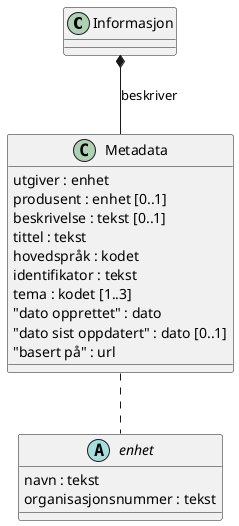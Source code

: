 @startuml


class Informasjon
class Metadata {
utgiver : enhet
produsent : enhet [0..1]
beskrivelse : tekst [0..1]
tittel : tekst
hovedspråk : kodet
identifikator : tekst
tema : kodet [1..3]
"dato opprettet" : dato
"dato sist oppdatert" : dato [0..1]
"basert på" : url
}

abstract class enhet {
navn : tekst
organisasjonsnummer : tekst
}

Informasjon *-- Metadata : beskriver
Metadata .. enhet




@enduml


